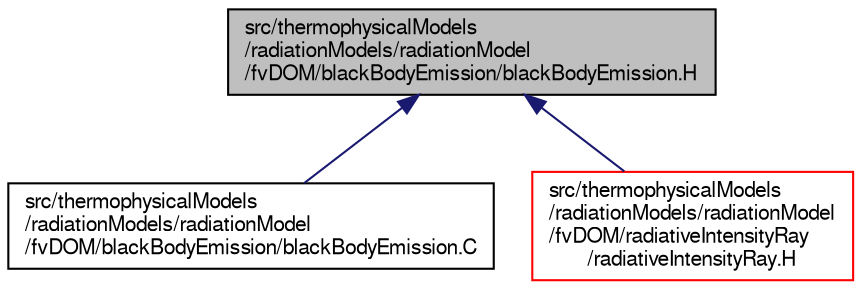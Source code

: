 digraph "src/thermophysicalModels/radiationModels/radiationModel/fvDOM/blackBodyEmission/blackBodyEmission.H"
{
  bgcolor="transparent";
  edge [fontname="FreeSans",fontsize="10",labelfontname="FreeSans",labelfontsize="10"];
  node [fontname="FreeSans",fontsize="10",shape=record];
  Node302 [label="src/thermophysicalModels\l/radiationModels/radiationModel\l/fvDOM/blackBodyEmission/blackBodyEmission.H",height=0.2,width=0.4,color="black", fillcolor="grey75", style="filled", fontcolor="black"];
  Node302 -> Node303 [dir="back",color="midnightblue",fontsize="10",style="solid",fontname="FreeSans"];
  Node303 [label="src/thermophysicalModels\l/radiationModels/radiationModel\l/fvDOM/blackBodyEmission/blackBodyEmission.C",height=0.2,width=0.4,color="black",URL="$a15965.html"];
  Node302 -> Node304 [dir="back",color="midnightblue",fontsize="10",style="solid",fontname="FreeSans"];
  Node304 [label="src/thermophysicalModels\l/radiationModels/radiationModel\l/fvDOM/radiativeIntensityRay\l/radiativeIntensityRay.H",height=0.2,width=0.4,color="red",URL="$a15983.html"];
}
